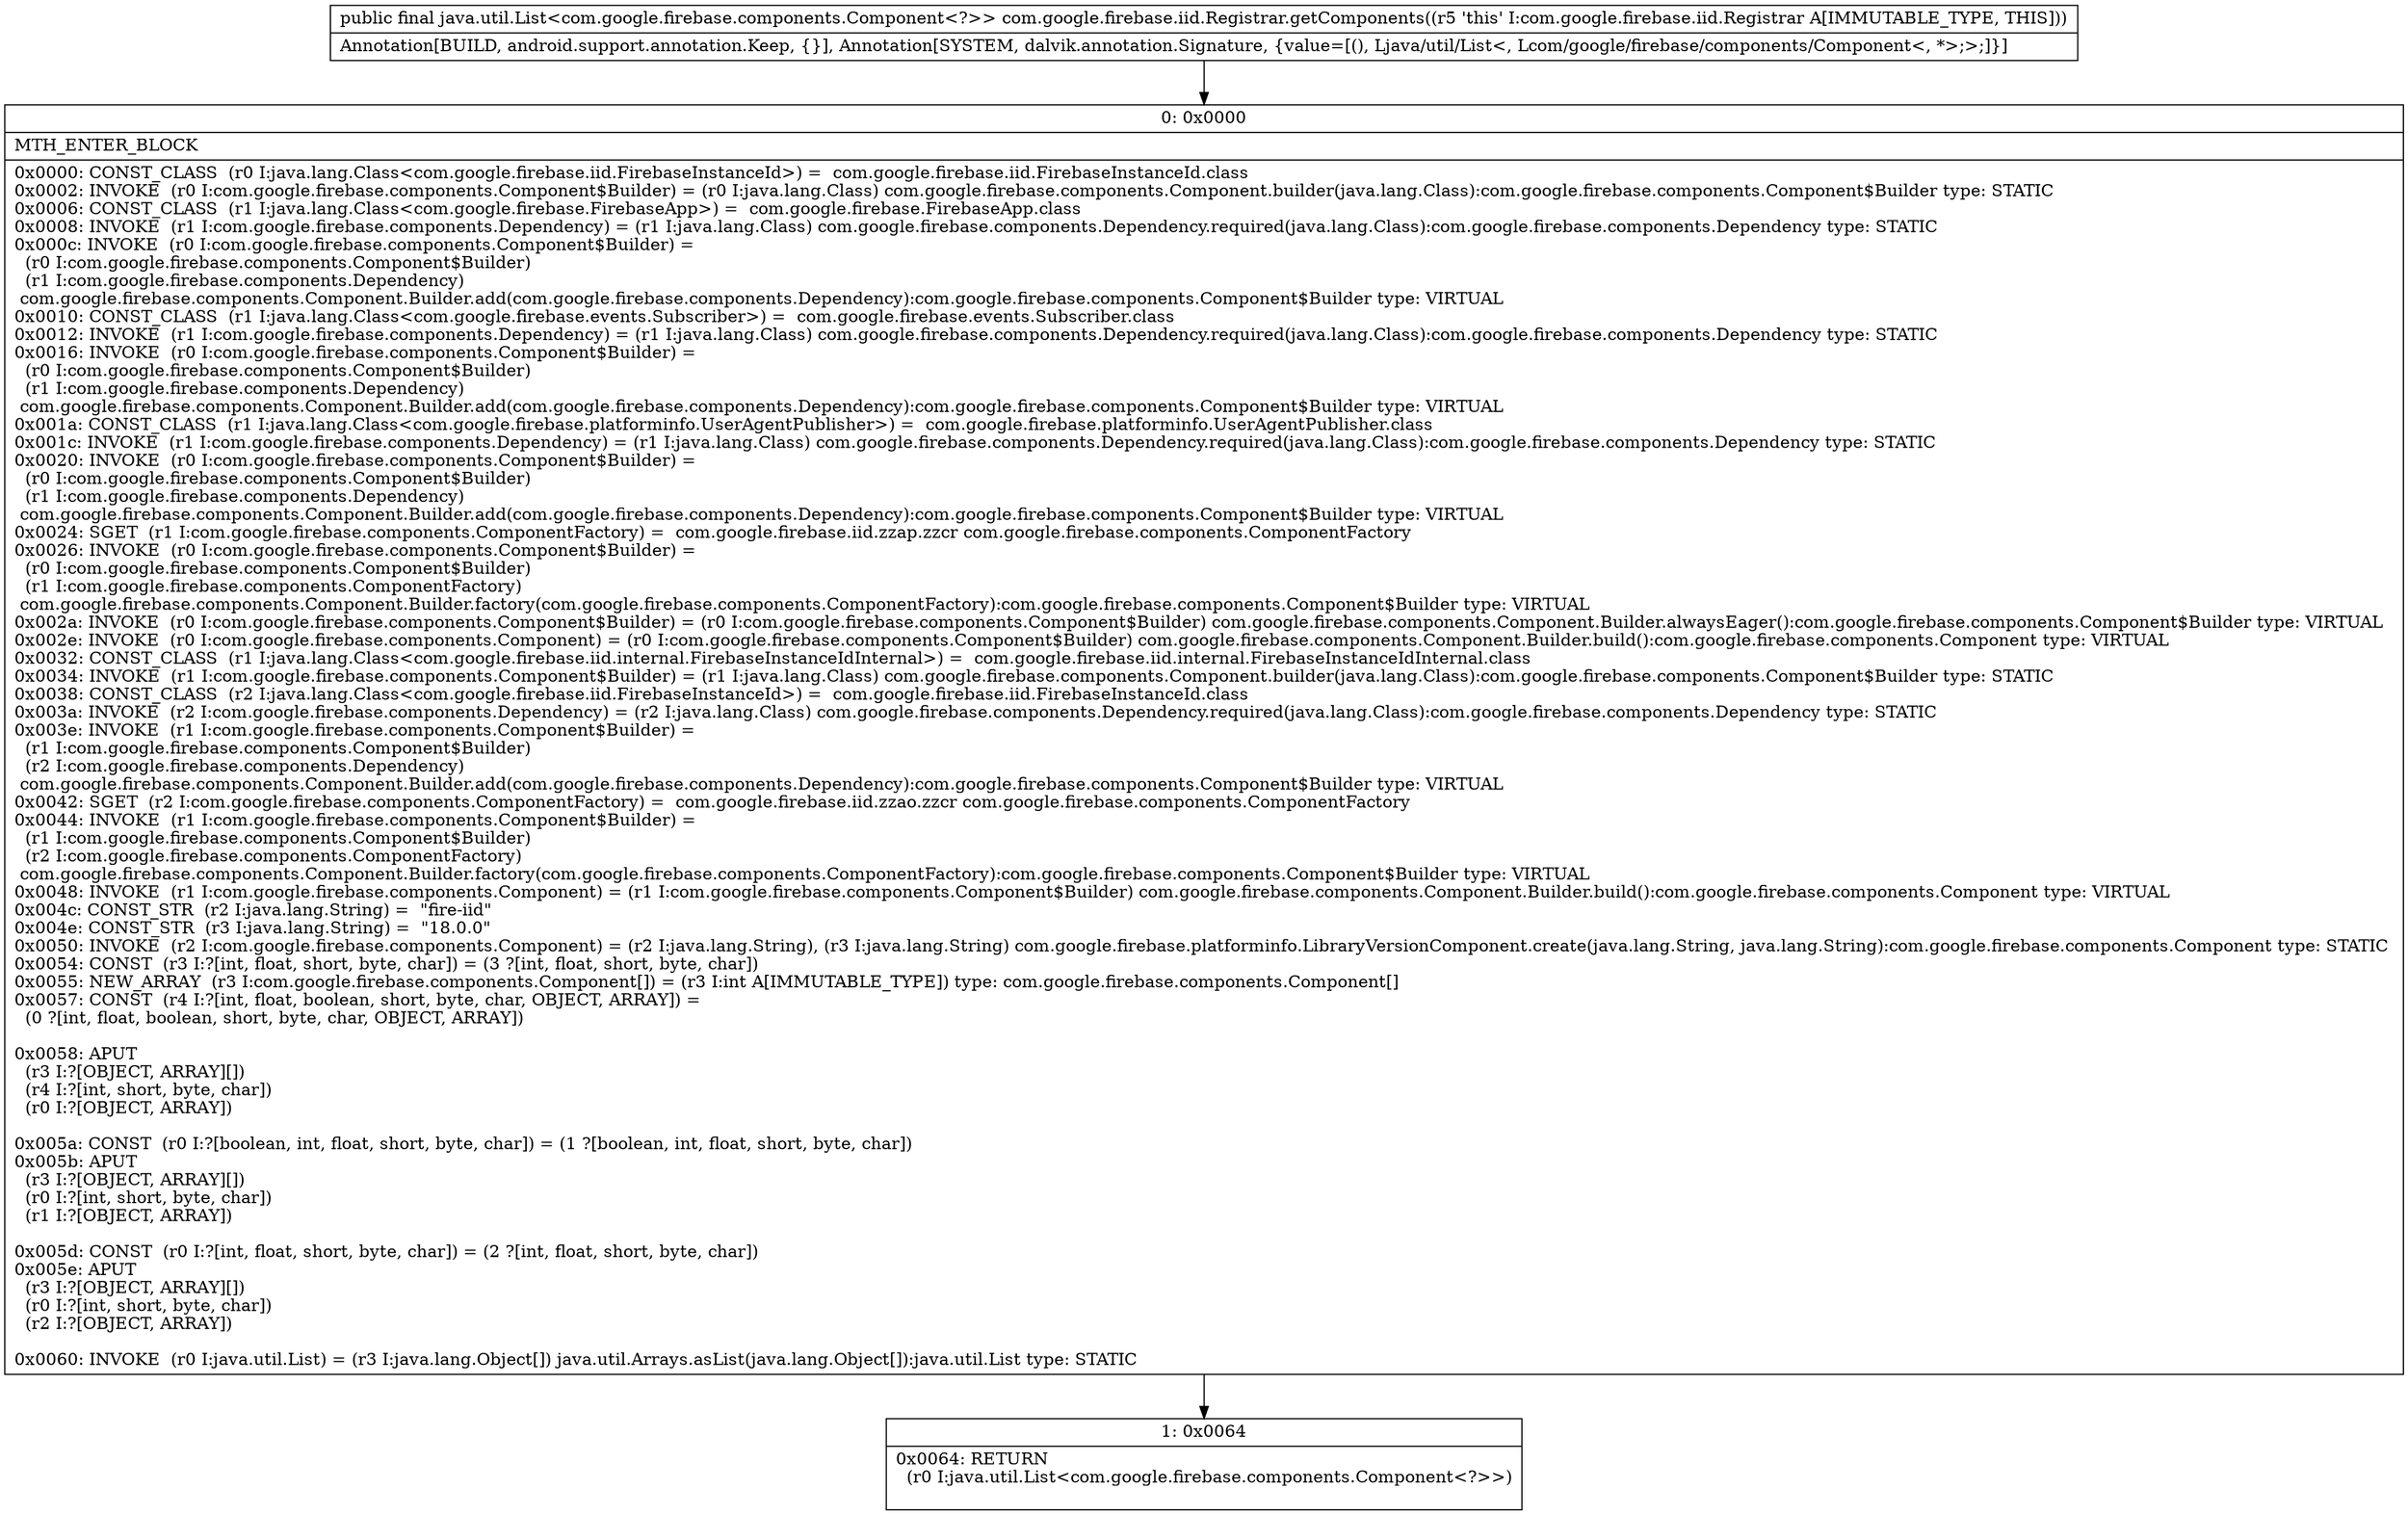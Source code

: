 digraph "CFG forcom.google.firebase.iid.Registrar.getComponents()Ljava\/util\/List;" {
Node_0 [shape=record,label="{0\:\ 0x0000|MTH_ENTER_BLOCK\l|0x0000: CONST_CLASS  (r0 I:java.lang.Class\<com.google.firebase.iid.FirebaseInstanceId\>) =  com.google.firebase.iid.FirebaseInstanceId.class \l0x0002: INVOKE  (r0 I:com.google.firebase.components.Component$Builder) = (r0 I:java.lang.Class) com.google.firebase.components.Component.builder(java.lang.Class):com.google.firebase.components.Component$Builder type: STATIC \l0x0006: CONST_CLASS  (r1 I:java.lang.Class\<com.google.firebase.FirebaseApp\>) =  com.google.firebase.FirebaseApp.class \l0x0008: INVOKE  (r1 I:com.google.firebase.components.Dependency) = (r1 I:java.lang.Class) com.google.firebase.components.Dependency.required(java.lang.Class):com.google.firebase.components.Dependency type: STATIC \l0x000c: INVOKE  (r0 I:com.google.firebase.components.Component$Builder) = \l  (r0 I:com.google.firebase.components.Component$Builder)\l  (r1 I:com.google.firebase.components.Dependency)\l com.google.firebase.components.Component.Builder.add(com.google.firebase.components.Dependency):com.google.firebase.components.Component$Builder type: VIRTUAL \l0x0010: CONST_CLASS  (r1 I:java.lang.Class\<com.google.firebase.events.Subscriber\>) =  com.google.firebase.events.Subscriber.class \l0x0012: INVOKE  (r1 I:com.google.firebase.components.Dependency) = (r1 I:java.lang.Class) com.google.firebase.components.Dependency.required(java.lang.Class):com.google.firebase.components.Dependency type: STATIC \l0x0016: INVOKE  (r0 I:com.google.firebase.components.Component$Builder) = \l  (r0 I:com.google.firebase.components.Component$Builder)\l  (r1 I:com.google.firebase.components.Dependency)\l com.google.firebase.components.Component.Builder.add(com.google.firebase.components.Dependency):com.google.firebase.components.Component$Builder type: VIRTUAL \l0x001a: CONST_CLASS  (r1 I:java.lang.Class\<com.google.firebase.platforminfo.UserAgentPublisher\>) =  com.google.firebase.platforminfo.UserAgentPublisher.class \l0x001c: INVOKE  (r1 I:com.google.firebase.components.Dependency) = (r1 I:java.lang.Class) com.google.firebase.components.Dependency.required(java.lang.Class):com.google.firebase.components.Dependency type: STATIC \l0x0020: INVOKE  (r0 I:com.google.firebase.components.Component$Builder) = \l  (r0 I:com.google.firebase.components.Component$Builder)\l  (r1 I:com.google.firebase.components.Dependency)\l com.google.firebase.components.Component.Builder.add(com.google.firebase.components.Dependency):com.google.firebase.components.Component$Builder type: VIRTUAL \l0x0024: SGET  (r1 I:com.google.firebase.components.ComponentFactory) =  com.google.firebase.iid.zzap.zzcr com.google.firebase.components.ComponentFactory \l0x0026: INVOKE  (r0 I:com.google.firebase.components.Component$Builder) = \l  (r0 I:com.google.firebase.components.Component$Builder)\l  (r1 I:com.google.firebase.components.ComponentFactory)\l com.google.firebase.components.Component.Builder.factory(com.google.firebase.components.ComponentFactory):com.google.firebase.components.Component$Builder type: VIRTUAL \l0x002a: INVOKE  (r0 I:com.google.firebase.components.Component$Builder) = (r0 I:com.google.firebase.components.Component$Builder) com.google.firebase.components.Component.Builder.alwaysEager():com.google.firebase.components.Component$Builder type: VIRTUAL \l0x002e: INVOKE  (r0 I:com.google.firebase.components.Component) = (r0 I:com.google.firebase.components.Component$Builder) com.google.firebase.components.Component.Builder.build():com.google.firebase.components.Component type: VIRTUAL \l0x0032: CONST_CLASS  (r1 I:java.lang.Class\<com.google.firebase.iid.internal.FirebaseInstanceIdInternal\>) =  com.google.firebase.iid.internal.FirebaseInstanceIdInternal.class \l0x0034: INVOKE  (r1 I:com.google.firebase.components.Component$Builder) = (r1 I:java.lang.Class) com.google.firebase.components.Component.builder(java.lang.Class):com.google.firebase.components.Component$Builder type: STATIC \l0x0038: CONST_CLASS  (r2 I:java.lang.Class\<com.google.firebase.iid.FirebaseInstanceId\>) =  com.google.firebase.iid.FirebaseInstanceId.class \l0x003a: INVOKE  (r2 I:com.google.firebase.components.Dependency) = (r2 I:java.lang.Class) com.google.firebase.components.Dependency.required(java.lang.Class):com.google.firebase.components.Dependency type: STATIC \l0x003e: INVOKE  (r1 I:com.google.firebase.components.Component$Builder) = \l  (r1 I:com.google.firebase.components.Component$Builder)\l  (r2 I:com.google.firebase.components.Dependency)\l com.google.firebase.components.Component.Builder.add(com.google.firebase.components.Dependency):com.google.firebase.components.Component$Builder type: VIRTUAL \l0x0042: SGET  (r2 I:com.google.firebase.components.ComponentFactory) =  com.google.firebase.iid.zzao.zzcr com.google.firebase.components.ComponentFactory \l0x0044: INVOKE  (r1 I:com.google.firebase.components.Component$Builder) = \l  (r1 I:com.google.firebase.components.Component$Builder)\l  (r2 I:com.google.firebase.components.ComponentFactory)\l com.google.firebase.components.Component.Builder.factory(com.google.firebase.components.ComponentFactory):com.google.firebase.components.Component$Builder type: VIRTUAL \l0x0048: INVOKE  (r1 I:com.google.firebase.components.Component) = (r1 I:com.google.firebase.components.Component$Builder) com.google.firebase.components.Component.Builder.build():com.google.firebase.components.Component type: VIRTUAL \l0x004c: CONST_STR  (r2 I:java.lang.String) =  \"fire\-iid\" \l0x004e: CONST_STR  (r3 I:java.lang.String) =  \"18.0.0\" \l0x0050: INVOKE  (r2 I:com.google.firebase.components.Component) = (r2 I:java.lang.String), (r3 I:java.lang.String) com.google.firebase.platforminfo.LibraryVersionComponent.create(java.lang.String, java.lang.String):com.google.firebase.components.Component type: STATIC \l0x0054: CONST  (r3 I:?[int, float, short, byte, char]) = (3 ?[int, float, short, byte, char]) \l0x0055: NEW_ARRAY  (r3 I:com.google.firebase.components.Component[]) = (r3 I:int A[IMMUTABLE_TYPE]) type: com.google.firebase.components.Component[] \l0x0057: CONST  (r4 I:?[int, float, boolean, short, byte, char, OBJECT, ARRAY]) = \l  (0 ?[int, float, boolean, short, byte, char, OBJECT, ARRAY])\l \l0x0058: APUT  \l  (r3 I:?[OBJECT, ARRAY][])\l  (r4 I:?[int, short, byte, char])\l  (r0 I:?[OBJECT, ARRAY])\l \l0x005a: CONST  (r0 I:?[boolean, int, float, short, byte, char]) = (1 ?[boolean, int, float, short, byte, char]) \l0x005b: APUT  \l  (r3 I:?[OBJECT, ARRAY][])\l  (r0 I:?[int, short, byte, char])\l  (r1 I:?[OBJECT, ARRAY])\l \l0x005d: CONST  (r0 I:?[int, float, short, byte, char]) = (2 ?[int, float, short, byte, char]) \l0x005e: APUT  \l  (r3 I:?[OBJECT, ARRAY][])\l  (r0 I:?[int, short, byte, char])\l  (r2 I:?[OBJECT, ARRAY])\l \l0x0060: INVOKE  (r0 I:java.util.List) = (r3 I:java.lang.Object[]) java.util.Arrays.asList(java.lang.Object[]):java.util.List type: STATIC \l}"];
Node_1 [shape=record,label="{1\:\ 0x0064|0x0064: RETURN  \l  (r0 I:java.util.List\<com.google.firebase.components.Component\<?\>\>)\l \l}"];
MethodNode[shape=record,label="{public final java.util.List\<com.google.firebase.components.Component\<?\>\> com.google.firebase.iid.Registrar.getComponents((r5 'this' I:com.google.firebase.iid.Registrar A[IMMUTABLE_TYPE, THIS]))  | Annotation[BUILD, android.support.annotation.Keep, \{\}], Annotation[SYSTEM, dalvik.annotation.Signature, \{value=[(), Ljava\/util\/List\<, Lcom\/google\/firebase\/components\/Component\<, *\>;\>;]\}]\l}"];
MethodNode -> Node_0;
Node_0 -> Node_1;
}

